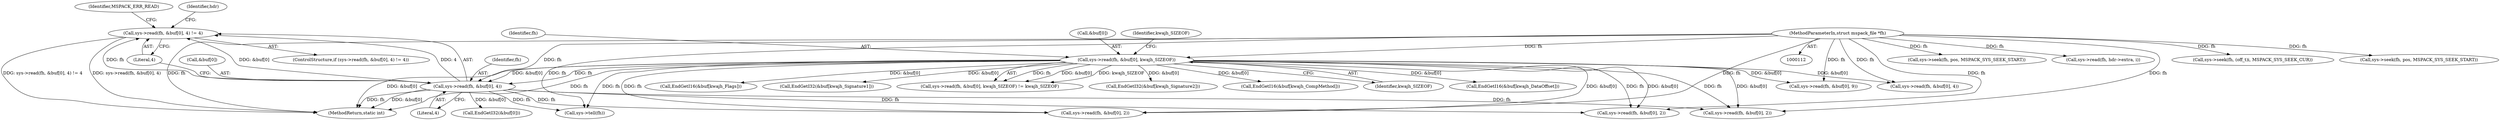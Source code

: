 digraph "0_libmspack_0b0ef9344255ff5acfac6b7af09198ac9c9756c8@API" {
"1000210" [label="(Call,sys->read(fh, &buf[0], 4) != 4)"];
"1000211" [label="(Call,sys->read(fh, &buf[0], 4))"];
"1000121" [label="(Call,sys->read(fh, &buf[0], kwajh_SIZEOF))"];
"1000114" [label="(MethodParameterIn,struct mspack_file *fh)"];
"1000327" [label="(Call,sys->read(fh, &buf[0], 9))"];
"1000512" [label="(MethodReturn,static int)"];
"1000128" [label="(Identifier,kwajh_SIZEOF)"];
"1000220" [label="(Identifier,MSPACK_ERR_READ)"];
"1000258" [label="(Call,sys->read(fh, &buf[0], 2))"];
"1000122" [label="(Identifier,fh)"];
"1000177" [label="(Call,EndGetI16(&buf[kwajh_Flags]))"];
"1000212" [label="(Identifier,fh)"];
"1000223" [label="(Identifier,hdr)"];
"1000137" [label="(Call,EndGetI32(&buf[kwajh_Signature1]))"];
"1000225" [label="(Call,EndGetI32(&buf[0]))"];
"1000213" [label="(Call,&buf[0])"];
"1000210" [label="(Call,sys->read(fh, &buf[0], 4) != 4)"];
"1000120" [label="(Call,sys->read(fh, &buf[0], kwajh_SIZEOF) != kwajh_SIZEOF)"];
"1000369" [label="(Call,sys->seek(fh, pos, MSPACK_SYS_SEEK_START))"];
"1000211" [label="(Call,sys->read(fh, &buf[0], 4))"];
"1000146" [label="(Call,EndGetI32(&buf[kwajh_Signature2]))"];
"1000217" [label="(Literal,4)"];
"1000159" [label="(Call,EndGetI16(&buf[kwajh_CompMethod]))"];
"1000489" [label="(Call,sys->read(fh, hdr->extra, i))"];
"1000127" [label="(Identifier,kwajh_SIZEOF)"];
"1000168" [label="(Call,EndGetI16(&buf[kwajh_DataOffset]))"];
"1000450" [label="(Call,sys->read(fh, &buf[0], 2))"];
"1000114" [label="(MethodParameterIn,struct mspack_file *fh)"];
"1000276" [label="(Call,sys->seek(fh, (off_t)i, MSPACK_SYS_SEEK_CUR))"];
"1000218" [label="(Literal,4)"];
"1000209" [label="(ControlStructure,if (sys->read(fh, &buf[0], 4) != 4))"];
"1000431" [label="(Call,sys->seek(fh, pos, MSPACK_SYS_SEEK_START))"];
"1000389" [label="(Call,sys->read(fh, &buf[0], 4))"];
"1000121" [label="(Call,sys->read(fh, &buf[0], kwajh_SIZEOF))"];
"1000239" [label="(Call,sys->read(fh, &buf[0], 2))"];
"1000123" [label="(Call,&buf[0])"];
"1000296" [label="(Call,sys->tell(fh))"];
"1000210" -> "1000209"  [label="AST: "];
"1000210" -> "1000218"  [label="CFG: "];
"1000211" -> "1000210"  [label="AST: "];
"1000218" -> "1000210"  [label="AST: "];
"1000220" -> "1000210"  [label="CFG: "];
"1000223" -> "1000210"  [label="CFG: "];
"1000210" -> "1000512"  [label="DDG: sys->read(fh, &buf[0], 4) != 4"];
"1000210" -> "1000512"  [label="DDG: sys->read(fh, &buf[0], 4)"];
"1000211" -> "1000210"  [label="DDG: fh"];
"1000211" -> "1000210"  [label="DDG: &buf[0]"];
"1000211" -> "1000210"  [label="DDG: 4"];
"1000211" -> "1000217"  [label="CFG: "];
"1000212" -> "1000211"  [label="AST: "];
"1000213" -> "1000211"  [label="AST: "];
"1000217" -> "1000211"  [label="AST: "];
"1000218" -> "1000211"  [label="CFG: "];
"1000211" -> "1000512"  [label="DDG: fh"];
"1000211" -> "1000512"  [label="DDG: &buf[0]"];
"1000121" -> "1000211"  [label="DDG: fh"];
"1000121" -> "1000211"  [label="DDG: &buf[0]"];
"1000114" -> "1000211"  [label="DDG: fh"];
"1000211" -> "1000225"  [label="DDG: &buf[0]"];
"1000211" -> "1000239"  [label="DDG: fh"];
"1000211" -> "1000258"  [label="DDG: fh"];
"1000211" -> "1000296"  [label="DDG: fh"];
"1000211" -> "1000450"  [label="DDG: fh"];
"1000121" -> "1000120"  [label="AST: "];
"1000121" -> "1000127"  [label="CFG: "];
"1000122" -> "1000121"  [label="AST: "];
"1000123" -> "1000121"  [label="AST: "];
"1000127" -> "1000121"  [label="AST: "];
"1000128" -> "1000121"  [label="CFG: "];
"1000121" -> "1000512"  [label="DDG: &buf[0]"];
"1000121" -> "1000512"  [label="DDG: fh"];
"1000121" -> "1000120"  [label="DDG: fh"];
"1000121" -> "1000120"  [label="DDG: &buf[0]"];
"1000121" -> "1000120"  [label="DDG: kwajh_SIZEOF"];
"1000114" -> "1000121"  [label="DDG: fh"];
"1000121" -> "1000137"  [label="DDG: &buf[0]"];
"1000121" -> "1000146"  [label="DDG: &buf[0]"];
"1000121" -> "1000159"  [label="DDG: &buf[0]"];
"1000121" -> "1000168"  [label="DDG: &buf[0]"];
"1000121" -> "1000177"  [label="DDG: &buf[0]"];
"1000121" -> "1000239"  [label="DDG: fh"];
"1000121" -> "1000239"  [label="DDG: &buf[0]"];
"1000121" -> "1000258"  [label="DDG: fh"];
"1000121" -> "1000258"  [label="DDG: &buf[0]"];
"1000121" -> "1000296"  [label="DDG: fh"];
"1000121" -> "1000327"  [label="DDG: &buf[0]"];
"1000121" -> "1000389"  [label="DDG: &buf[0]"];
"1000121" -> "1000450"  [label="DDG: fh"];
"1000121" -> "1000450"  [label="DDG: &buf[0]"];
"1000114" -> "1000112"  [label="AST: "];
"1000114" -> "1000512"  [label="DDG: fh"];
"1000114" -> "1000239"  [label="DDG: fh"];
"1000114" -> "1000258"  [label="DDG: fh"];
"1000114" -> "1000276"  [label="DDG: fh"];
"1000114" -> "1000296"  [label="DDG: fh"];
"1000114" -> "1000327"  [label="DDG: fh"];
"1000114" -> "1000369"  [label="DDG: fh"];
"1000114" -> "1000389"  [label="DDG: fh"];
"1000114" -> "1000431"  [label="DDG: fh"];
"1000114" -> "1000450"  [label="DDG: fh"];
"1000114" -> "1000489"  [label="DDG: fh"];
}

